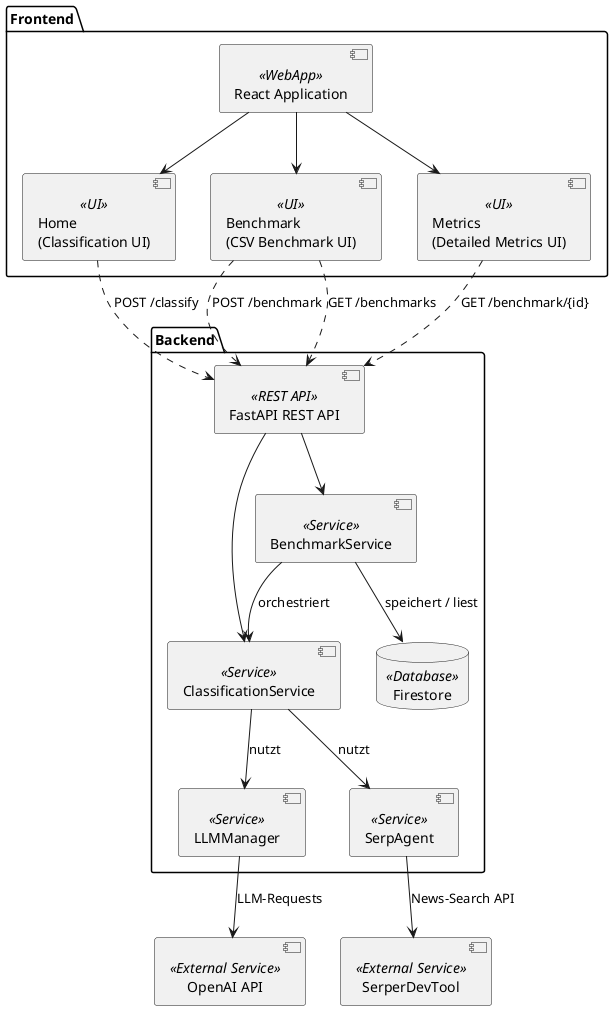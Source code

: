 @startuml
' UML-Komponenten-Style
skinparam componentStyle uml2

' Frontend-Paket
package "Frontend" {
  component "React Application" <<WebApp>> as ReactApp
  component "Home\n(Classification UI)" <<UI>> as HomeUI
  component "Benchmark\n(CSV Benchmark UI)" <<UI>> as BenchmarkUI
  component "Metrics\n(Detailed Metrics UI)" <<UI>> as MetricsUI
}

' Backend-Paket
package "Backend" {
  component "FastAPI REST API" <<REST API>> as API
  component "ClassificationService" <<Service>> as ClassSvc
  component "BenchmarkService"      <<Service>> as BenSvc
  component "LLMManager"            <<Service>> as LLM
  component "SerpAgent"             <<Service>> as Serp
  database  "Firestore"             <<Database>> as DB
}

' Externe Systeme
component "OpenAI API"     <<External Service>> as OpenAI
component "SerperDevTool"  <<External Service>> as Serper

' Beziehungen Frontend → Backend
ReactApp --> HomeUI
ReactApp --> BenchmarkUI
ReactApp --> MetricsUI

HomeUI      ..> API : POST /classify
BenchmarkUI ..> API : POST /benchmark
BenchmarkUI ..> API : GET /benchmarks
MetricsUI   ..> API : GET /benchmark/{id}

' Backend-API zu Services
API --> ClassSvc
API --> BenSvc

' Service-Abhängigkeiten
ClassSvc --> LLM : nutzt
ClassSvc --> Serp : nutzt

BenSvc --> ClassSvc  : orchestriert
BenSvc --> DB        : speichert / liest

' Externe Service-Aufrufe
LLM  --> OpenAI : LLM-Requests
Serp --> Serper : News-Search API

@enduml